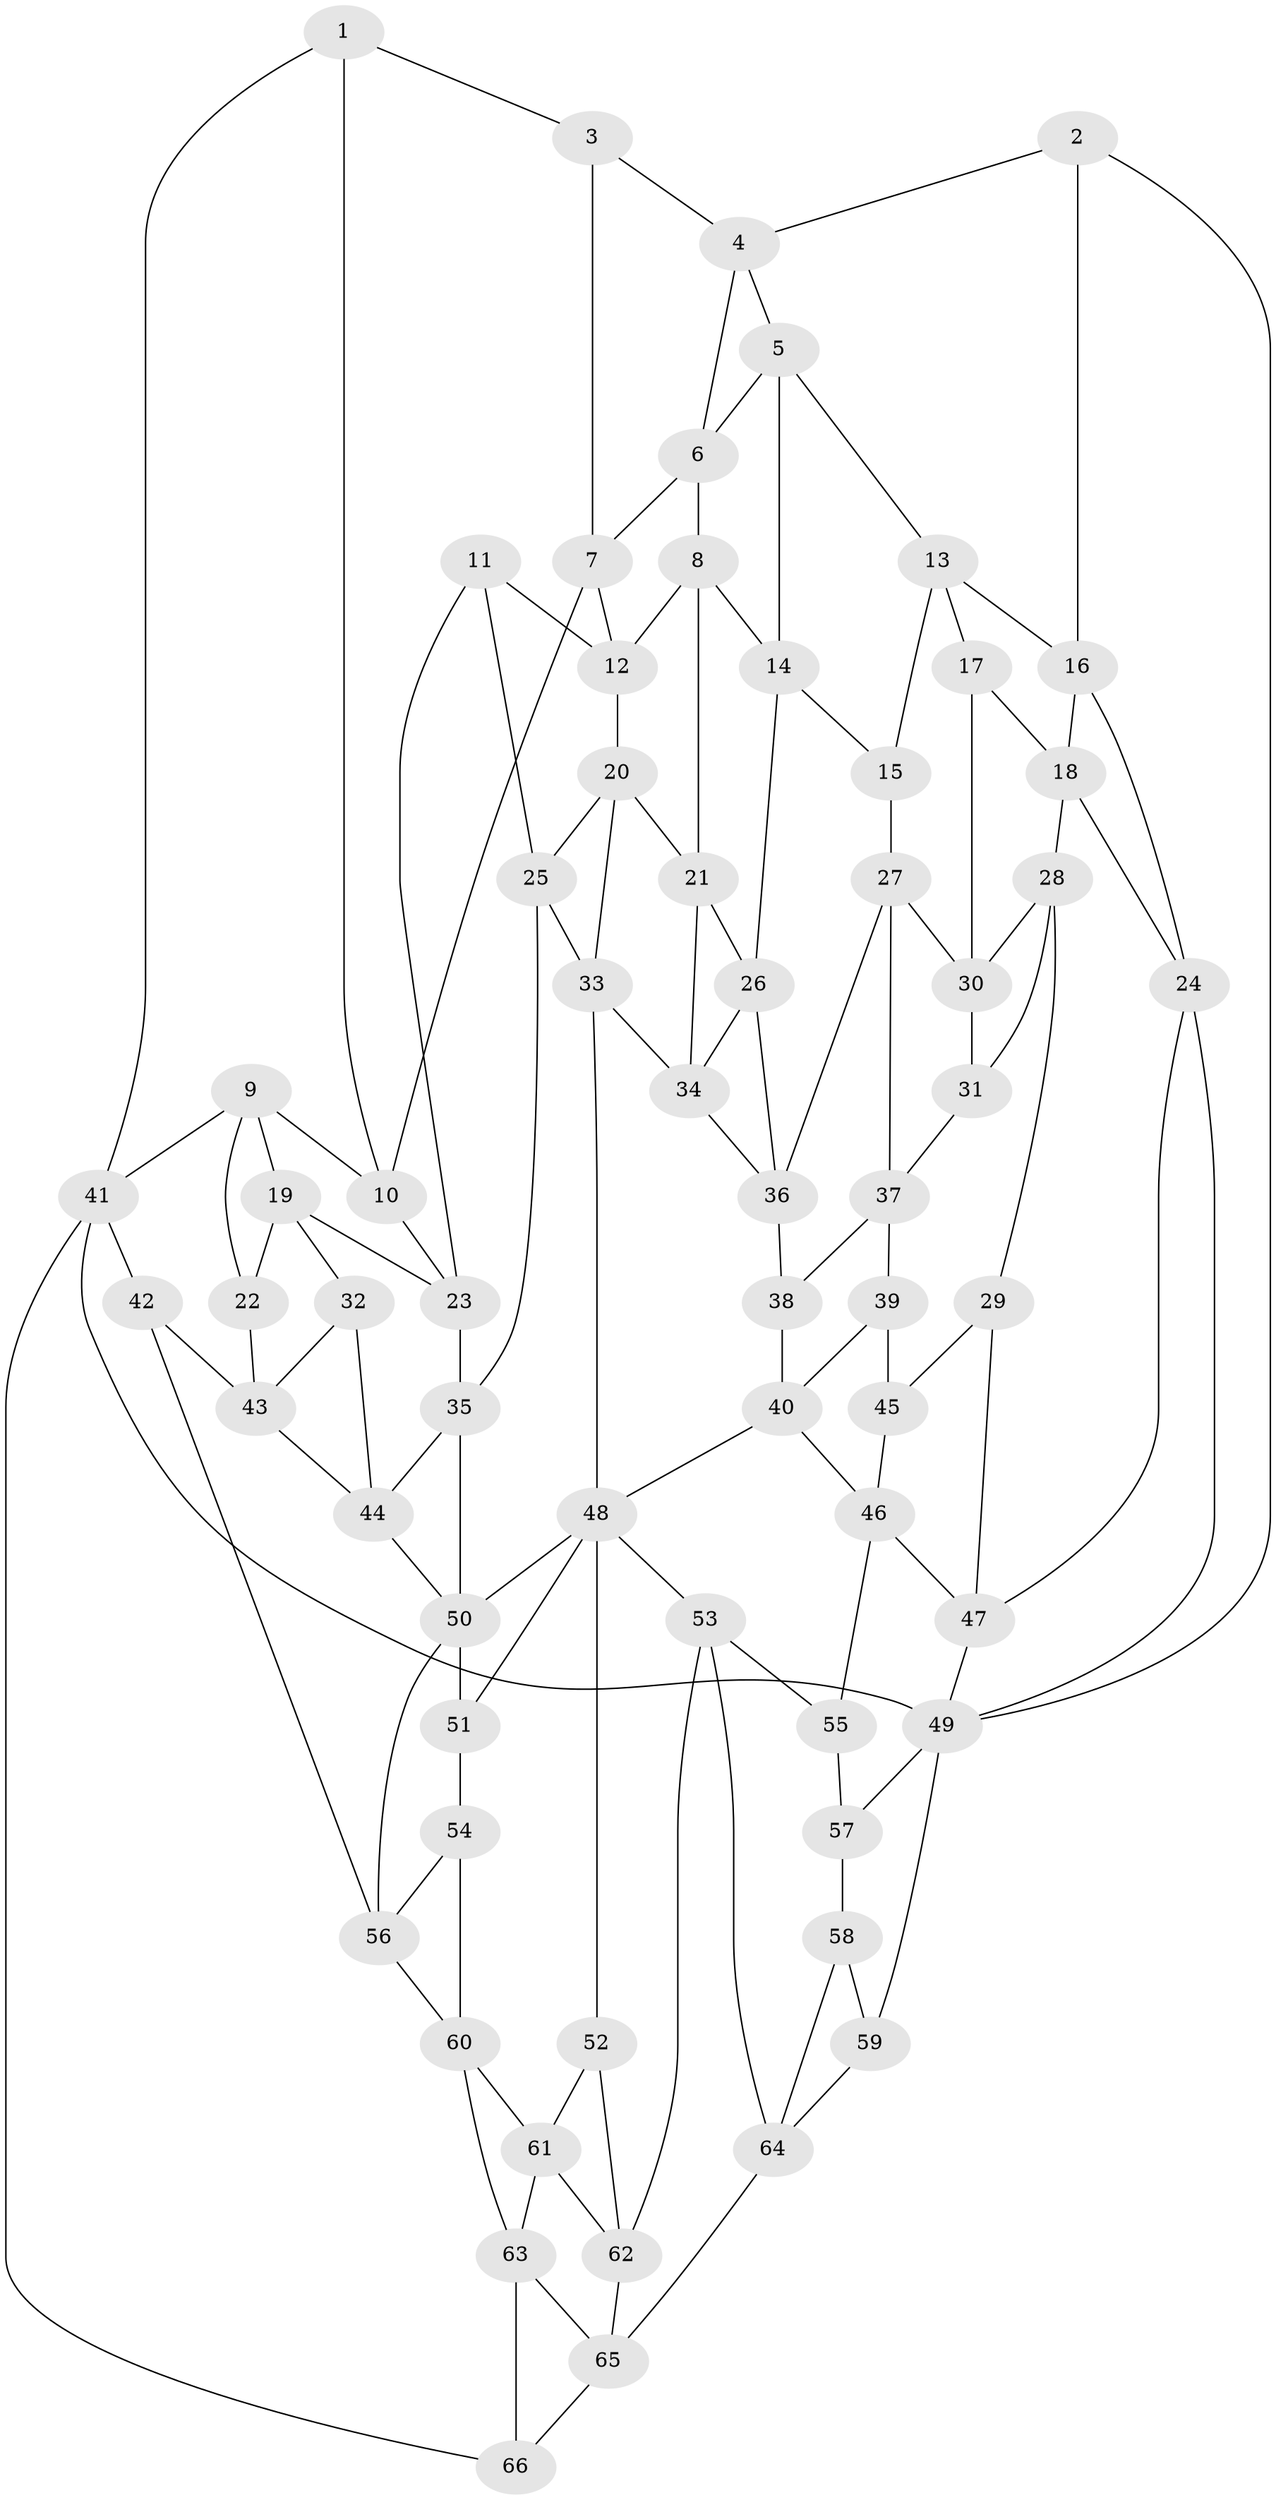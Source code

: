 // original degree distribution, {3: 0.015151515151515152, 4: 0.25757575757575757, 6: 0.24242424242424243, 5: 0.48484848484848486}
// Generated by graph-tools (version 1.1) at 2025/51/03/09/25 03:51:09]
// undirected, 66 vertices, 124 edges
graph export_dot {
graph [start="1"]
  node [color=gray90,style=filled];
  1;
  2;
  3;
  4;
  5;
  6;
  7;
  8;
  9;
  10;
  11;
  12;
  13;
  14;
  15;
  16;
  17;
  18;
  19;
  20;
  21;
  22;
  23;
  24;
  25;
  26;
  27;
  28;
  29;
  30;
  31;
  32;
  33;
  34;
  35;
  36;
  37;
  38;
  39;
  40;
  41;
  42;
  43;
  44;
  45;
  46;
  47;
  48;
  49;
  50;
  51;
  52;
  53;
  54;
  55;
  56;
  57;
  58;
  59;
  60;
  61;
  62;
  63;
  64;
  65;
  66;
  1 -- 3 [weight=1.0];
  1 -- 10 [weight=1.0];
  1 -- 41 [weight=1.0];
  2 -- 4 [weight=1.0];
  2 -- 16 [weight=1.0];
  2 -- 49 [weight=1.0];
  3 -- 4 [weight=1.0];
  3 -- 7 [weight=1.0];
  4 -- 5 [weight=1.0];
  4 -- 6 [weight=1.0];
  5 -- 6 [weight=1.0];
  5 -- 13 [weight=1.0];
  5 -- 14 [weight=1.0];
  6 -- 7 [weight=1.0];
  6 -- 8 [weight=1.0];
  7 -- 10 [weight=1.0];
  7 -- 12 [weight=1.0];
  8 -- 12 [weight=1.0];
  8 -- 14 [weight=1.0];
  8 -- 21 [weight=1.0];
  9 -- 10 [weight=1.0];
  9 -- 19 [weight=1.0];
  9 -- 22 [weight=1.0];
  9 -- 41 [weight=1.0];
  10 -- 23 [weight=1.0];
  11 -- 12 [weight=1.0];
  11 -- 23 [weight=1.0];
  11 -- 25 [weight=1.0];
  12 -- 20 [weight=1.0];
  13 -- 15 [weight=1.0];
  13 -- 16 [weight=1.0];
  13 -- 17 [weight=1.0];
  14 -- 15 [weight=1.0];
  14 -- 26 [weight=1.0];
  15 -- 27 [weight=1.0];
  16 -- 18 [weight=1.0];
  16 -- 24 [weight=1.0];
  17 -- 18 [weight=1.0];
  17 -- 30 [weight=1.0];
  18 -- 24 [weight=1.0];
  18 -- 28 [weight=1.0];
  19 -- 22 [weight=1.0];
  19 -- 23 [weight=1.0];
  19 -- 32 [weight=1.0];
  20 -- 21 [weight=1.0];
  20 -- 25 [weight=1.0];
  20 -- 33 [weight=1.0];
  21 -- 26 [weight=1.0];
  21 -- 34 [weight=1.0];
  22 -- 43 [weight=1.0];
  23 -- 35 [weight=1.0];
  24 -- 47 [weight=1.0];
  24 -- 49 [weight=1.0];
  25 -- 33 [weight=1.0];
  25 -- 35 [weight=1.0];
  26 -- 34 [weight=1.0];
  26 -- 36 [weight=1.0];
  27 -- 30 [weight=1.0];
  27 -- 36 [weight=1.0];
  27 -- 37 [weight=1.0];
  28 -- 29 [weight=1.0];
  28 -- 30 [weight=1.0];
  28 -- 31 [weight=1.0];
  29 -- 45 [weight=1.0];
  29 -- 47 [weight=1.0];
  30 -- 31 [weight=1.0];
  31 -- 37 [weight=1.0];
  32 -- 43 [weight=1.0];
  32 -- 44 [weight=1.0];
  33 -- 34 [weight=1.0];
  33 -- 48 [weight=1.0];
  34 -- 36 [weight=1.0];
  35 -- 44 [weight=1.0];
  35 -- 50 [weight=1.0];
  36 -- 38 [weight=1.0];
  37 -- 38 [weight=1.0];
  37 -- 39 [weight=1.0];
  38 -- 40 [weight=1.0];
  39 -- 40 [weight=1.0];
  39 -- 45 [weight=2.0];
  40 -- 46 [weight=1.0];
  40 -- 48 [weight=1.0];
  41 -- 42 [weight=1.0];
  41 -- 49 [weight=2.0];
  41 -- 66 [weight=1.0];
  42 -- 43 [weight=1.0];
  42 -- 56 [weight=1.0];
  43 -- 44 [weight=1.0];
  44 -- 50 [weight=1.0];
  45 -- 46 [weight=1.0];
  46 -- 47 [weight=1.0];
  46 -- 55 [weight=1.0];
  47 -- 49 [weight=1.0];
  48 -- 50 [weight=1.0];
  48 -- 51 [weight=1.0];
  48 -- 52 [weight=1.0];
  48 -- 53 [weight=1.0];
  49 -- 57 [weight=1.0];
  49 -- 59 [weight=1.0];
  50 -- 51 [weight=2.0];
  50 -- 56 [weight=1.0];
  51 -- 54 [weight=1.0];
  52 -- 61 [weight=1.0];
  52 -- 62 [weight=1.0];
  53 -- 55 [weight=1.0];
  53 -- 62 [weight=1.0];
  53 -- 64 [weight=1.0];
  54 -- 56 [weight=1.0];
  54 -- 60 [weight=1.0];
  55 -- 57 [weight=1.0];
  56 -- 60 [weight=1.0];
  57 -- 58 [weight=2.0];
  58 -- 59 [weight=1.0];
  58 -- 64 [weight=1.0];
  59 -- 64 [weight=1.0];
  60 -- 61 [weight=1.0];
  60 -- 63 [weight=1.0];
  61 -- 62 [weight=1.0];
  61 -- 63 [weight=1.0];
  62 -- 65 [weight=1.0];
  63 -- 65 [weight=1.0];
  63 -- 66 [weight=1.0];
  64 -- 65 [weight=1.0];
  65 -- 66 [weight=1.0];
}
